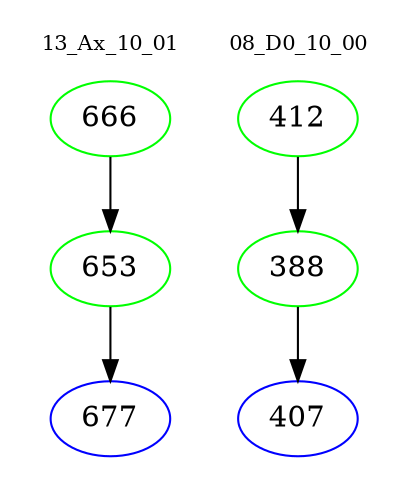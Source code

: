 digraph{
subgraph cluster_0 {
color = white
label = "13_Ax_10_01";
fontsize=10;
T0_666 [label="666", color="green"]
T0_666 -> T0_653 [color="black"]
T0_653 [label="653", color="green"]
T0_653 -> T0_677 [color="black"]
T0_677 [label="677", color="blue"]
}
subgraph cluster_1 {
color = white
label = "08_D0_10_00";
fontsize=10;
T1_412 [label="412", color="green"]
T1_412 -> T1_388 [color="black"]
T1_388 [label="388", color="green"]
T1_388 -> T1_407 [color="black"]
T1_407 [label="407", color="blue"]
}
}
